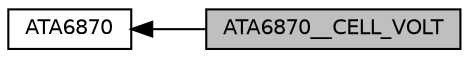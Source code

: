 digraph "ATA6870__CELL_VOLT"
{
  edge [fontname="Helvetica",fontsize="10",labelfontname="Helvetica",labelfontsize="10"];
  node [fontname="Helvetica",fontsize="10",shape=record];
  rankdir=LR;
  Node1 [label="ATA6870",height=0.2,width=0.4,color="black", fillcolor="white", style="filled",URL="$group___a_t_a6870.html"];
  Node0 [label="ATA6870__CELL_VOLT",height=0.2,width=0.4,color="black", fillcolor="grey75", style="filled", fontcolor="black"];
  Node1->Node0 [shape=plaintext, dir="back", style="solid"];
}
